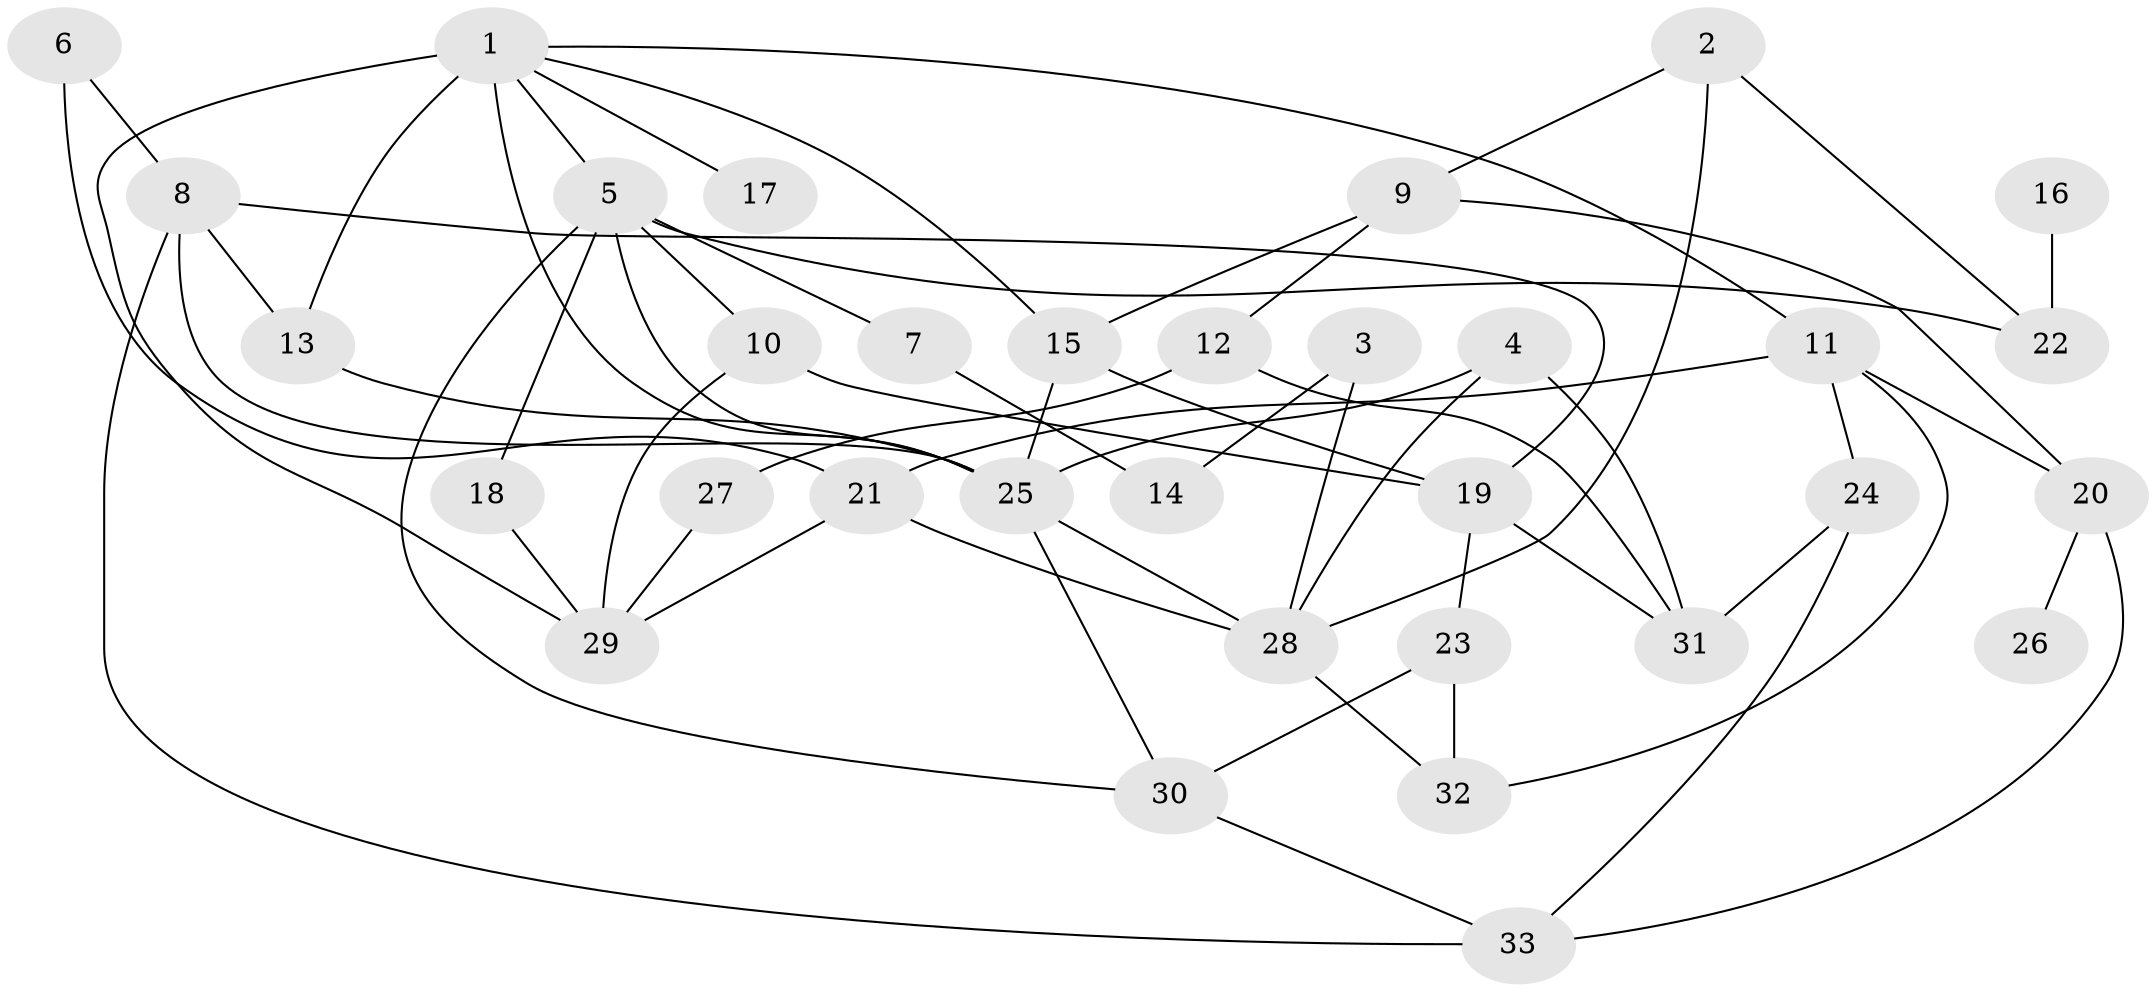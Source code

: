 // original degree distribution, {5: 0.12307692307692308, 4: 0.12307692307692308, 2: 0.2923076923076923, 8: 0.03076923076923077, 3: 0.26153846153846155, 1: 0.16923076923076924}
// Generated by graph-tools (version 1.1) at 2025/01/03/09/25 03:01:05]
// undirected, 33 vertices, 59 edges
graph export_dot {
graph [start="1"]
  node [color=gray90,style=filled];
  1;
  2;
  3;
  4;
  5;
  6;
  7;
  8;
  9;
  10;
  11;
  12;
  13;
  14;
  15;
  16;
  17;
  18;
  19;
  20;
  21;
  22;
  23;
  24;
  25;
  26;
  27;
  28;
  29;
  30;
  31;
  32;
  33;
  1 -- 5 [weight=1.0];
  1 -- 11 [weight=1.0];
  1 -- 13 [weight=1.0];
  1 -- 15 [weight=1.0];
  1 -- 17 [weight=1.0];
  1 -- 25 [weight=2.0];
  1 -- 29 [weight=1.0];
  2 -- 9 [weight=1.0];
  2 -- 22 [weight=1.0];
  2 -- 28 [weight=1.0];
  3 -- 14 [weight=1.0];
  3 -- 28 [weight=1.0];
  4 -- 25 [weight=1.0];
  4 -- 28 [weight=1.0];
  4 -- 31 [weight=1.0];
  5 -- 7 [weight=1.0];
  5 -- 10 [weight=1.0];
  5 -- 18 [weight=1.0];
  5 -- 22 [weight=1.0];
  5 -- 25 [weight=1.0];
  5 -- 30 [weight=1.0];
  6 -- 8 [weight=1.0];
  6 -- 21 [weight=1.0];
  7 -- 14 [weight=1.0];
  8 -- 13 [weight=1.0];
  8 -- 19 [weight=1.0];
  8 -- 25 [weight=1.0];
  8 -- 33 [weight=1.0];
  9 -- 12 [weight=1.0];
  9 -- 15 [weight=1.0];
  9 -- 20 [weight=1.0];
  10 -- 19 [weight=1.0];
  10 -- 29 [weight=1.0];
  11 -- 20 [weight=1.0];
  11 -- 21 [weight=1.0];
  11 -- 24 [weight=1.0];
  11 -- 32 [weight=1.0];
  12 -- 27 [weight=1.0];
  12 -- 31 [weight=1.0];
  13 -- 25 [weight=2.0];
  15 -- 19 [weight=1.0];
  15 -- 25 [weight=1.0];
  16 -- 22 [weight=1.0];
  18 -- 29 [weight=1.0];
  19 -- 23 [weight=1.0];
  19 -- 31 [weight=1.0];
  20 -- 26 [weight=1.0];
  20 -- 33 [weight=1.0];
  21 -- 28 [weight=2.0];
  21 -- 29 [weight=1.0];
  23 -- 30 [weight=1.0];
  23 -- 32 [weight=1.0];
  24 -- 31 [weight=1.0];
  24 -- 33 [weight=1.0];
  25 -- 28 [weight=1.0];
  25 -- 30 [weight=1.0];
  27 -- 29 [weight=1.0];
  28 -- 32 [weight=1.0];
  30 -- 33 [weight=1.0];
}
